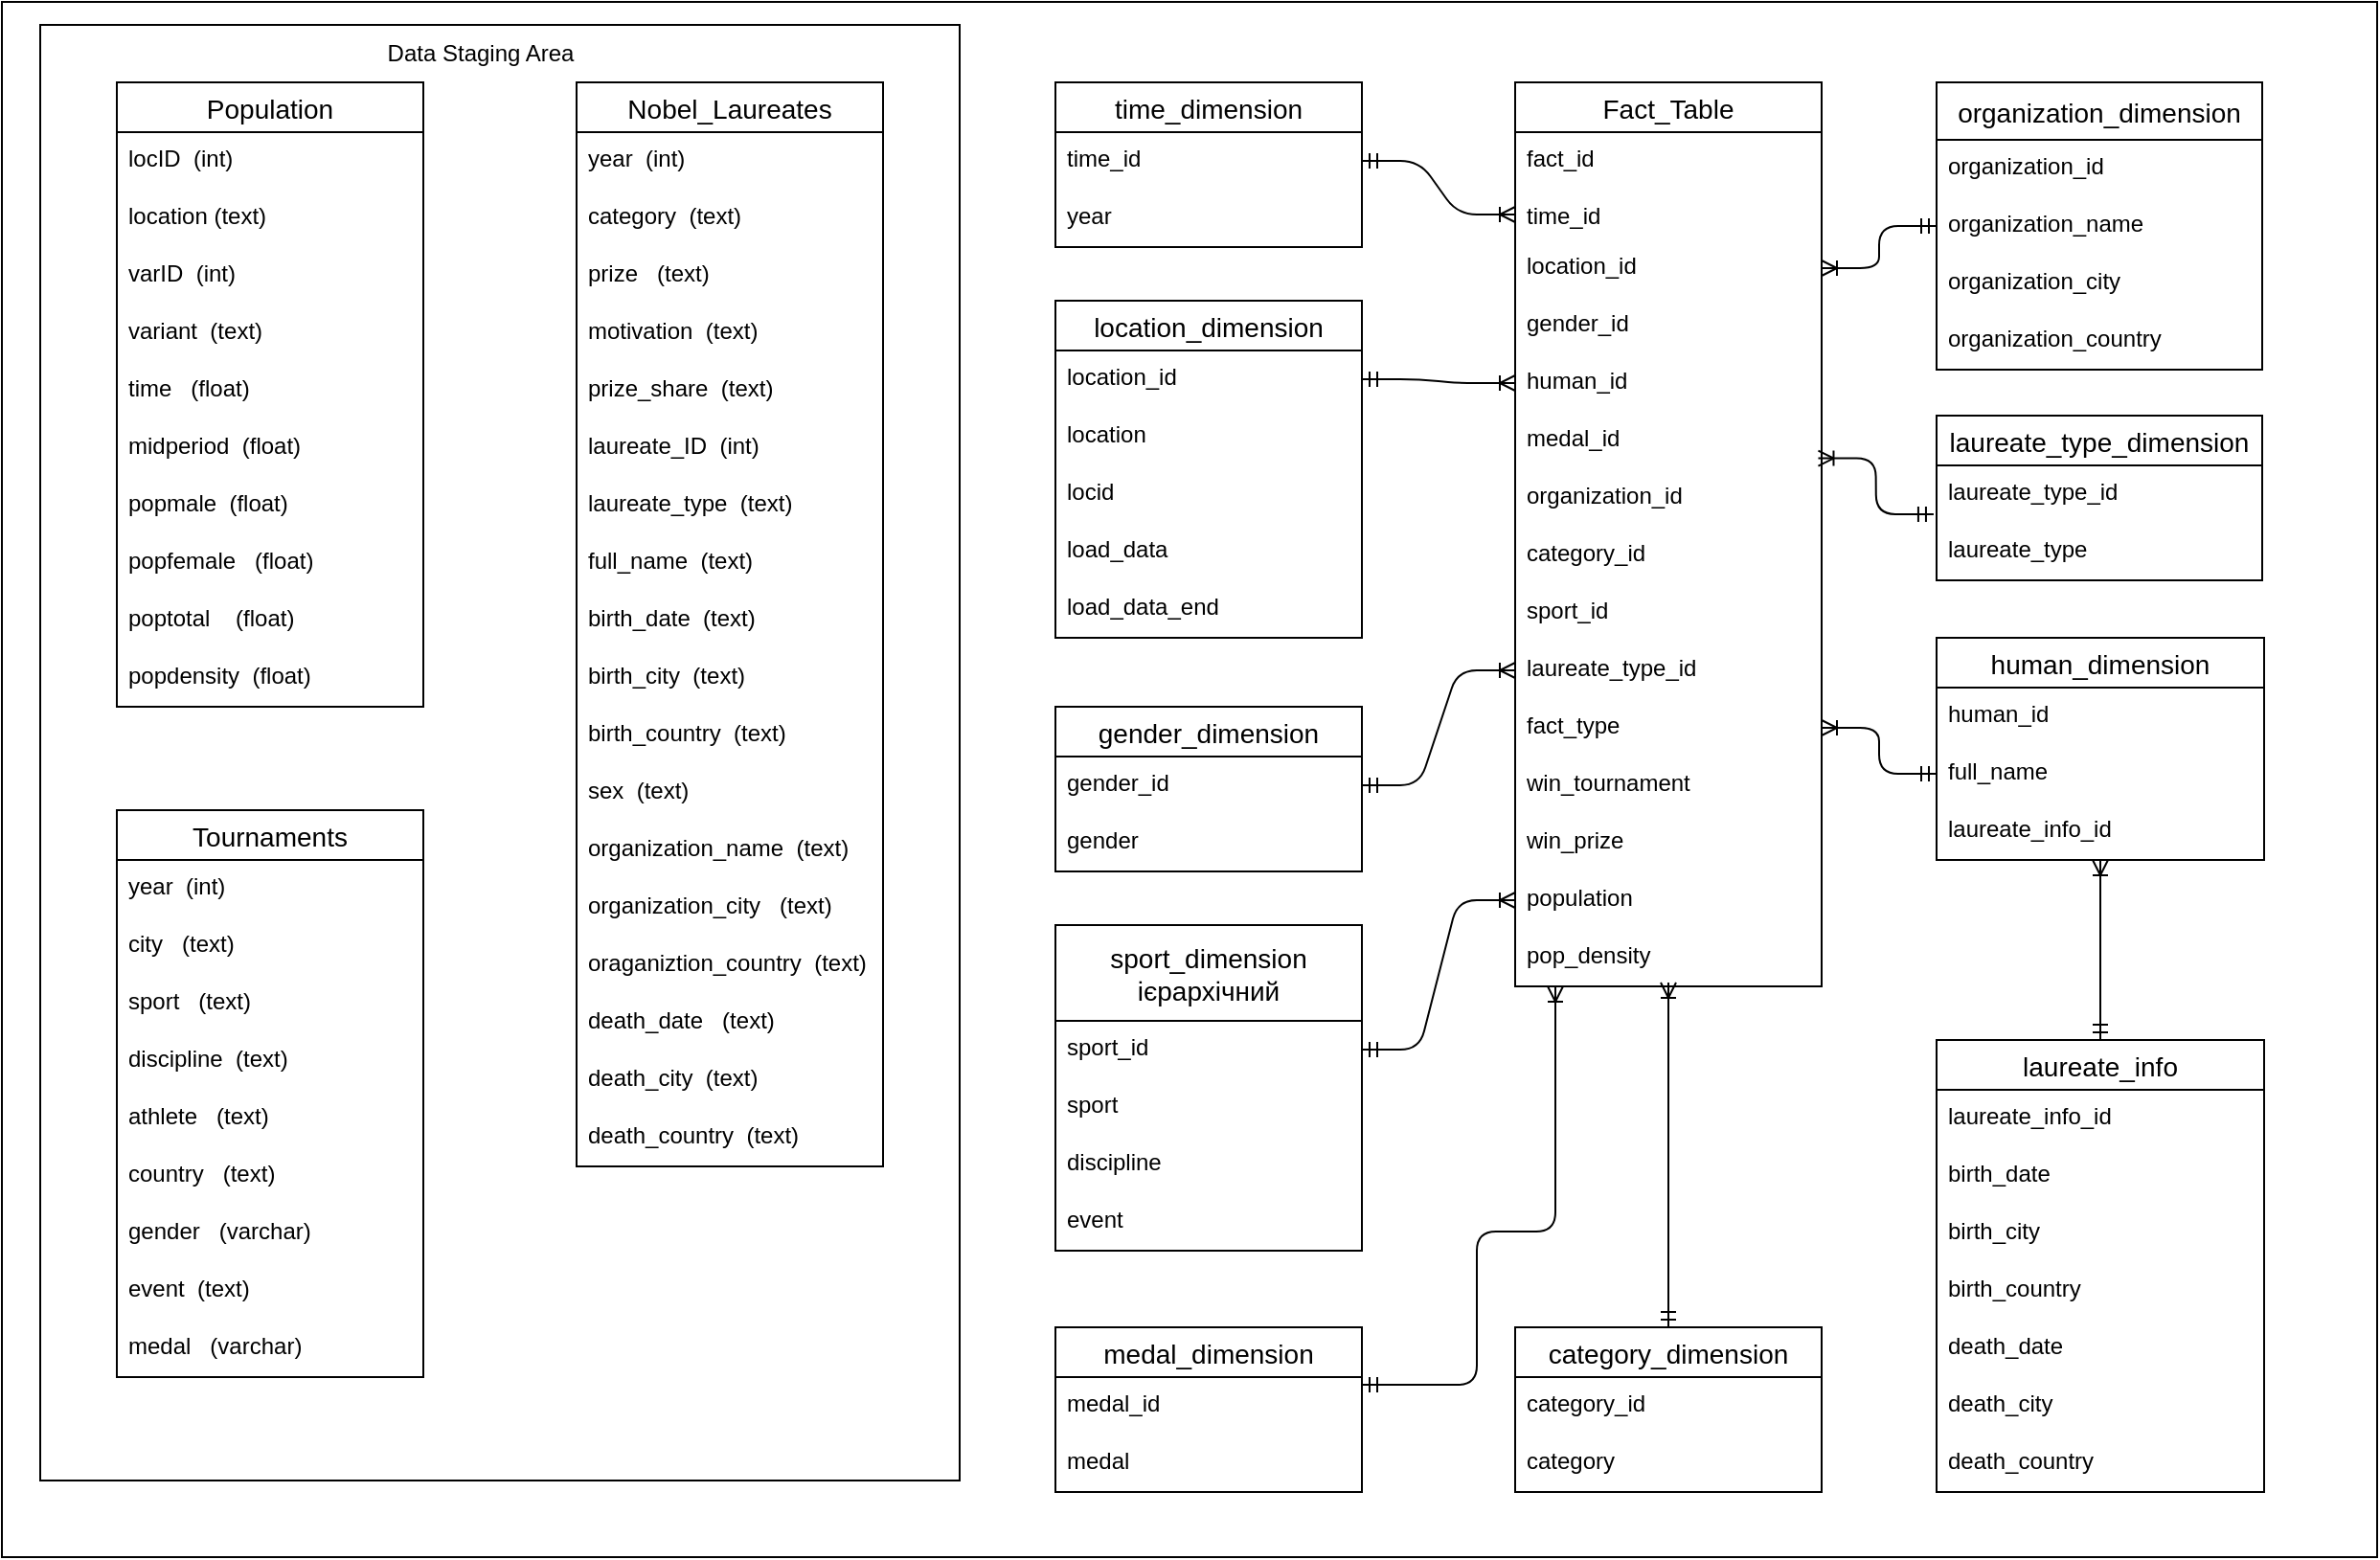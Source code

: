 <mxfile version="14.4.9" type="device"><diagram id="Bco5gd5d4t4tuazfy14n" name="Page-1"><mxGraphModel dx="850" dy="1670" grid="1" gridSize="10" guides="1" tooltips="1" connect="1" arrows="1" fold="1" page="1" pageScale="1" pageWidth="827" pageHeight="1169" math="0" shadow="0"><root><mxCell id="0"/><mxCell id="1" parent="0"/><mxCell id="wsM9pf8L69bcdxa7WHaJ-1" value="" style="rounded=0;whiteSpace=wrap;html=1;" parent="1" vertex="1"><mxGeometry x="60" y="-1132" width="1240" height="812" as="geometry"/></mxCell><mxCell id="QoB7uSHe5jnQZvu72o80-2" value="" style="rounded=0;whiteSpace=wrap;html=1;" parent="1" vertex="1"><mxGeometry x="80" y="-1120" width="480" height="760" as="geometry"/></mxCell><mxCell id="wsM9pf8L69bcdxa7WHaJ-2" value="Population" style="swimlane;fontStyle=0;childLayout=stackLayout;horizontal=1;startSize=26;horizontalStack=0;resizeParent=1;resizeParentMax=0;resizeLast=0;collapsible=1;marginBottom=0;align=center;fontSize=14;" parent="1" vertex="1"><mxGeometry x="120" y="-1090" width="160" height="326" as="geometry"/></mxCell><mxCell id="wsM9pf8L69bcdxa7WHaJ-3" value="locID  (int)" style="text;strokeColor=none;fillColor=none;spacingLeft=4;spacingRight=4;overflow=hidden;rotatable=0;points=[[0,0.5],[1,0.5]];portConstraint=eastwest;fontSize=12;" parent="wsM9pf8L69bcdxa7WHaJ-2" vertex="1"><mxGeometry y="26" width="160" height="30" as="geometry"/></mxCell><mxCell id="wsM9pf8L69bcdxa7WHaJ-4" value="location (text)" style="text;strokeColor=none;fillColor=none;spacingLeft=4;spacingRight=4;overflow=hidden;rotatable=0;points=[[0,0.5],[1,0.5]];portConstraint=eastwest;fontSize=12;" parent="wsM9pf8L69bcdxa7WHaJ-2" vertex="1"><mxGeometry y="56" width="160" height="30" as="geometry"/></mxCell><mxCell id="wsM9pf8L69bcdxa7WHaJ-5" value="varID  (int)" style="text;strokeColor=none;fillColor=none;spacingLeft=4;spacingRight=4;overflow=hidden;rotatable=0;points=[[0,0.5],[1,0.5]];portConstraint=eastwest;fontSize=12;" parent="wsM9pf8L69bcdxa7WHaJ-2" vertex="1"><mxGeometry y="86" width="160" height="30" as="geometry"/></mxCell><mxCell id="wsM9pf8L69bcdxa7WHaJ-6" value="variant  (text)" style="text;strokeColor=none;fillColor=none;spacingLeft=4;spacingRight=4;overflow=hidden;rotatable=0;points=[[0,0.5],[1,0.5]];portConstraint=eastwest;fontSize=12;" parent="wsM9pf8L69bcdxa7WHaJ-2" vertex="1"><mxGeometry y="116" width="160" height="30" as="geometry"/></mxCell><mxCell id="wsM9pf8L69bcdxa7WHaJ-11" value="time   (float)" style="text;strokeColor=none;fillColor=none;spacingLeft=4;spacingRight=4;overflow=hidden;rotatable=0;points=[[0,0.5],[1,0.5]];portConstraint=eastwest;fontSize=12;" parent="wsM9pf8L69bcdxa7WHaJ-2" vertex="1"><mxGeometry y="146" width="160" height="30" as="geometry"/></mxCell><mxCell id="wsM9pf8L69bcdxa7WHaJ-10" value="midperiod  (float)" style="text;strokeColor=none;fillColor=none;spacingLeft=4;spacingRight=4;overflow=hidden;rotatable=0;points=[[0,0.5],[1,0.5]];portConstraint=eastwest;fontSize=12;" parent="wsM9pf8L69bcdxa7WHaJ-2" vertex="1"><mxGeometry y="176" width="160" height="30" as="geometry"/></mxCell><mxCell id="wsM9pf8L69bcdxa7WHaJ-8" value="popmale  (float)" style="text;strokeColor=none;fillColor=none;spacingLeft=4;spacingRight=4;overflow=hidden;rotatable=0;points=[[0,0.5],[1,0.5]];portConstraint=eastwest;fontSize=12;" parent="wsM9pf8L69bcdxa7WHaJ-2" vertex="1"><mxGeometry y="206" width="160" height="30" as="geometry"/></mxCell><mxCell id="wsM9pf8L69bcdxa7WHaJ-7" value="popfemale   (float)" style="text;strokeColor=none;fillColor=none;spacingLeft=4;spacingRight=4;overflow=hidden;rotatable=0;points=[[0,0.5],[1,0.5]];portConstraint=eastwest;fontSize=12;" parent="wsM9pf8L69bcdxa7WHaJ-2" vertex="1"><mxGeometry y="236" width="160" height="30" as="geometry"/></mxCell><mxCell id="wsM9pf8L69bcdxa7WHaJ-9" value="poptotal    (float)" style="text;strokeColor=none;fillColor=none;spacingLeft=4;spacingRight=4;overflow=hidden;rotatable=0;points=[[0,0.5],[1,0.5]];portConstraint=eastwest;fontSize=12;" parent="wsM9pf8L69bcdxa7WHaJ-2" vertex="1"><mxGeometry y="266" width="160" height="30" as="geometry"/></mxCell><mxCell id="wsM9pf8L69bcdxa7WHaJ-12" value="popdensity  (float)" style="text;strokeColor=none;fillColor=none;spacingLeft=4;spacingRight=4;overflow=hidden;rotatable=0;points=[[0,0.5],[1,0.5]];portConstraint=eastwest;fontSize=12;" parent="wsM9pf8L69bcdxa7WHaJ-2" vertex="1"><mxGeometry y="296" width="160" height="30" as="geometry"/></mxCell><mxCell id="wsM9pf8L69bcdxa7WHaJ-13" value="Tournaments" style="swimlane;fontStyle=0;childLayout=stackLayout;horizontal=1;startSize=26;horizontalStack=0;resizeParent=1;resizeParentMax=0;resizeLast=0;collapsible=1;marginBottom=0;align=center;fontSize=14;" parent="1" vertex="1"><mxGeometry x="120" y="-710" width="160" height="296" as="geometry"/></mxCell><mxCell id="wsM9pf8L69bcdxa7WHaJ-14" value="year  (int)" style="text;strokeColor=none;fillColor=none;spacingLeft=4;spacingRight=4;overflow=hidden;rotatable=0;points=[[0,0.5],[1,0.5]];portConstraint=eastwest;fontSize=12;" parent="wsM9pf8L69bcdxa7WHaJ-13" vertex="1"><mxGeometry y="26" width="160" height="30" as="geometry"/></mxCell><mxCell id="wsM9pf8L69bcdxa7WHaJ-15" value="city   (text)" style="text;strokeColor=none;fillColor=none;spacingLeft=4;spacingRight=4;overflow=hidden;rotatable=0;points=[[0,0.5],[1,0.5]];portConstraint=eastwest;fontSize=12;" parent="wsM9pf8L69bcdxa7WHaJ-13" vertex="1"><mxGeometry y="56" width="160" height="30" as="geometry"/></mxCell><mxCell id="wsM9pf8L69bcdxa7WHaJ-16" value="sport   (text)" style="text;strokeColor=none;fillColor=none;spacingLeft=4;spacingRight=4;overflow=hidden;rotatable=0;points=[[0,0.5],[1,0.5]];portConstraint=eastwest;fontSize=12;" parent="wsM9pf8L69bcdxa7WHaJ-13" vertex="1"><mxGeometry y="86" width="160" height="30" as="geometry"/></mxCell><mxCell id="wsM9pf8L69bcdxa7WHaJ-17" value="discipline  (text)" style="text;strokeColor=none;fillColor=none;spacingLeft=4;spacingRight=4;overflow=hidden;rotatable=0;points=[[0,0.5],[1,0.5]];portConstraint=eastwest;fontSize=12;" parent="wsM9pf8L69bcdxa7WHaJ-13" vertex="1"><mxGeometry y="116" width="160" height="30" as="geometry"/></mxCell><mxCell id="wsM9pf8L69bcdxa7WHaJ-18" value="athlete   (text)" style="text;strokeColor=none;fillColor=none;spacingLeft=4;spacingRight=4;overflow=hidden;rotatable=0;points=[[0,0.5],[1,0.5]];portConstraint=eastwest;fontSize=12;" parent="wsM9pf8L69bcdxa7WHaJ-13" vertex="1"><mxGeometry y="146" width="160" height="30" as="geometry"/></mxCell><mxCell id="wsM9pf8L69bcdxa7WHaJ-20" value="country   (text)" style="text;strokeColor=none;fillColor=none;spacingLeft=4;spacingRight=4;overflow=hidden;rotatable=0;points=[[0,0.5],[1,0.5]];portConstraint=eastwest;fontSize=12;" parent="wsM9pf8L69bcdxa7WHaJ-13" vertex="1"><mxGeometry y="176" width="160" height="30" as="geometry"/></mxCell><mxCell id="wsM9pf8L69bcdxa7WHaJ-19" value="gender   (varchar)" style="text;strokeColor=none;fillColor=none;spacingLeft=4;spacingRight=4;overflow=hidden;rotatable=0;points=[[0,0.5],[1,0.5]];portConstraint=eastwest;fontSize=12;" parent="wsM9pf8L69bcdxa7WHaJ-13" vertex="1"><mxGeometry y="206" width="160" height="30" as="geometry"/></mxCell><mxCell id="wsM9pf8L69bcdxa7WHaJ-21" value="event  (text)" style="text;strokeColor=none;fillColor=none;spacingLeft=4;spacingRight=4;overflow=hidden;rotatable=0;points=[[0,0.5],[1,0.5]];portConstraint=eastwest;fontSize=12;" parent="wsM9pf8L69bcdxa7WHaJ-13" vertex="1"><mxGeometry y="236" width="160" height="30" as="geometry"/></mxCell><mxCell id="wsM9pf8L69bcdxa7WHaJ-22" value="medal   (varchar)" style="text;strokeColor=none;fillColor=none;spacingLeft=4;spacingRight=4;overflow=hidden;rotatable=0;points=[[0,0.5],[1,0.5]];portConstraint=eastwest;fontSize=12;" parent="wsM9pf8L69bcdxa7WHaJ-13" vertex="1"><mxGeometry y="266" width="160" height="30" as="geometry"/></mxCell><mxCell id="wsM9pf8L69bcdxa7WHaJ-41" value="Nobel_Laureates" style="swimlane;fontStyle=0;childLayout=stackLayout;horizontal=1;startSize=26;horizontalStack=0;resizeParent=1;resizeParentMax=0;resizeLast=0;collapsible=1;marginBottom=0;align=center;fontSize=14;" parent="1" vertex="1"><mxGeometry x="360" y="-1090" width="160" height="566" as="geometry"/></mxCell><mxCell id="wsM9pf8L69bcdxa7WHaJ-42" value="year  (int)" style="text;strokeColor=none;fillColor=none;spacingLeft=4;spacingRight=4;overflow=hidden;rotatable=0;points=[[0,0.5],[1,0.5]];portConstraint=eastwest;fontSize=12;" parent="wsM9pf8L69bcdxa7WHaJ-41" vertex="1"><mxGeometry y="26" width="160" height="30" as="geometry"/></mxCell><mxCell id="wsM9pf8L69bcdxa7WHaJ-43" value="category  (text)" style="text;strokeColor=none;fillColor=none;spacingLeft=4;spacingRight=4;overflow=hidden;rotatable=0;points=[[0,0.5],[1,0.5]];portConstraint=eastwest;fontSize=12;" parent="wsM9pf8L69bcdxa7WHaJ-41" vertex="1"><mxGeometry y="56" width="160" height="30" as="geometry"/></mxCell><mxCell id="wsM9pf8L69bcdxa7WHaJ-44" value="prize   (text)" style="text;strokeColor=none;fillColor=none;spacingLeft=4;spacingRight=4;overflow=hidden;rotatable=0;points=[[0,0.5],[1,0.5]];portConstraint=eastwest;fontSize=12;" parent="wsM9pf8L69bcdxa7WHaJ-41" vertex="1"><mxGeometry y="86" width="160" height="30" as="geometry"/></mxCell><mxCell id="wsM9pf8L69bcdxa7WHaJ-49" value="motivation  (text)" style="text;strokeColor=none;fillColor=none;spacingLeft=4;spacingRight=4;overflow=hidden;rotatable=0;points=[[0,0.5],[1,0.5]];portConstraint=eastwest;fontSize=12;" parent="wsM9pf8L69bcdxa7WHaJ-41" vertex="1"><mxGeometry y="116" width="160" height="30" as="geometry"/></mxCell><mxCell id="wsM9pf8L69bcdxa7WHaJ-47" value="prize_share  (text)" style="text;strokeColor=none;fillColor=none;spacingLeft=4;spacingRight=4;overflow=hidden;rotatable=0;points=[[0,0.5],[1,0.5]];portConstraint=eastwest;fontSize=12;" parent="wsM9pf8L69bcdxa7WHaJ-41" vertex="1"><mxGeometry y="146" width="160" height="30" as="geometry"/></mxCell><mxCell id="wsM9pf8L69bcdxa7WHaJ-60" value="laureate_ID  (int)" style="text;strokeColor=none;fillColor=none;spacingLeft=4;spacingRight=4;overflow=hidden;rotatable=0;points=[[0,0.5],[1,0.5]];portConstraint=eastwest;fontSize=12;" parent="wsM9pf8L69bcdxa7WHaJ-41" vertex="1"><mxGeometry y="176" width="160" height="30" as="geometry"/></mxCell><mxCell id="wsM9pf8L69bcdxa7WHaJ-45" value="laureate_type  (text)" style="text;strokeColor=none;fillColor=none;spacingLeft=4;spacingRight=4;overflow=hidden;rotatable=0;points=[[0,0.5],[1,0.5]];portConstraint=eastwest;fontSize=12;" parent="wsM9pf8L69bcdxa7WHaJ-41" vertex="1"><mxGeometry y="206" width="160" height="30" as="geometry"/></mxCell><mxCell id="wsM9pf8L69bcdxa7WHaJ-50" value="full_name  (text)" style="text;strokeColor=none;fillColor=none;spacingLeft=4;spacingRight=4;overflow=hidden;rotatable=0;points=[[0,0.5],[1,0.5]];portConstraint=eastwest;fontSize=12;" parent="wsM9pf8L69bcdxa7WHaJ-41" vertex="1"><mxGeometry y="236" width="160" height="30" as="geometry"/></mxCell><mxCell id="wsM9pf8L69bcdxa7WHaJ-53" value="birth_date  (text)" style="text;strokeColor=none;fillColor=none;spacingLeft=4;spacingRight=4;overflow=hidden;rotatable=0;points=[[0,0.5],[1,0.5]];portConstraint=eastwest;fontSize=12;" parent="wsM9pf8L69bcdxa7WHaJ-41" vertex="1"><mxGeometry y="266" width="160" height="30" as="geometry"/></mxCell><mxCell id="wsM9pf8L69bcdxa7WHaJ-52" value="birth_city  (text)" style="text;strokeColor=none;fillColor=none;spacingLeft=4;spacingRight=4;overflow=hidden;rotatable=0;points=[[0,0.5],[1,0.5]];portConstraint=eastwest;fontSize=12;" parent="wsM9pf8L69bcdxa7WHaJ-41" vertex="1"><mxGeometry y="296" width="160" height="30" as="geometry"/></mxCell><mxCell id="wsM9pf8L69bcdxa7WHaJ-55" value="birth_country  (text)" style="text;strokeColor=none;fillColor=none;spacingLeft=4;spacingRight=4;overflow=hidden;rotatable=0;points=[[0,0.5],[1,0.5]];portConstraint=eastwest;fontSize=12;" parent="wsM9pf8L69bcdxa7WHaJ-41" vertex="1"><mxGeometry y="326" width="160" height="30" as="geometry"/></mxCell><mxCell id="wsM9pf8L69bcdxa7WHaJ-54" value="sex  (text)" style="text;strokeColor=none;fillColor=none;spacingLeft=4;spacingRight=4;overflow=hidden;rotatable=0;points=[[0,0.5],[1,0.5]];portConstraint=eastwest;fontSize=12;" parent="wsM9pf8L69bcdxa7WHaJ-41" vertex="1"><mxGeometry y="356" width="160" height="30" as="geometry"/></mxCell><mxCell id="wsM9pf8L69bcdxa7WHaJ-56" value="organization_name  (text)" style="text;strokeColor=none;fillColor=none;spacingLeft=4;spacingRight=4;overflow=hidden;rotatable=0;points=[[0,0.5],[1,0.5]];portConstraint=eastwest;fontSize=12;" parent="wsM9pf8L69bcdxa7WHaJ-41" vertex="1"><mxGeometry y="386" width="160" height="30" as="geometry"/></mxCell><mxCell id="wsM9pf8L69bcdxa7WHaJ-57" value="organization_city   (text)" style="text;strokeColor=none;fillColor=none;spacingLeft=4;spacingRight=4;overflow=hidden;rotatable=0;points=[[0,0.5],[1,0.5]];portConstraint=eastwest;fontSize=12;" parent="wsM9pf8L69bcdxa7WHaJ-41" vertex="1"><mxGeometry y="416" width="160" height="30" as="geometry"/></mxCell><mxCell id="wsM9pf8L69bcdxa7WHaJ-58" value="oraganiztion_country  (text)" style="text;strokeColor=none;fillColor=none;spacingLeft=4;spacingRight=4;overflow=hidden;rotatable=0;points=[[0,0.5],[1,0.5]];portConstraint=eastwest;fontSize=12;" parent="wsM9pf8L69bcdxa7WHaJ-41" vertex="1"><mxGeometry y="446" width="160" height="30" as="geometry"/></mxCell><mxCell id="wsM9pf8L69bcdxa7WHaJ-59" value="death_date   (text)" style="text;strokeColor=none;fillColor=none;spacingLeft=4;spacingRight=4;overflow=hidden;rotatable=0;points=[[0,0.5],[1,0.5]];portConstraint=eastwest;fontSize=12;" parent="wsM9pf8L69bcdxa7WHaJ-41" vertex="1"><mxGeometry y="476" width="160" height="30" as="geometry"/></mxCell><mxCell id="wsM9pf8L69bcdxa7WHaJ-51" value="death_city  (text)" style="text;strokeColor=none;fillColor=none;spacingLeft=4;spacingRight=4;overflow=hidden;rotatable=0;points=[[0,0.5],[1,0.5]];portConstraint=eastwest;fontSize=12;" parent="wsM9pf8L69bcdxa7WHaJ-41" vertex="1"><mxGeometry y="506" width="160" height="30" as="geometry"/></mxCell><mxCell id="wsM9pf8L69bcdxa7WHaJ-48" value="death_country  (text)" style="text;strokeColor=none;fillColor=none;spacingLeft=4;spacingRight=4;overflow=hidden;rotatable=0;points=[[0,0.5],[1,0.5]];portConstraint=eastwest;fontSize=12;" parent="wsM9pf8L69bcdxa7WHaJ-41" vertex="1"><mxGeometry y="536" width="160" height="30" as="geometry"/></mxCell><mxCell id="wsM9pf8L69bcdxa7WHaJ-61" value="time_dimension" style="swimlane;fontStyle=0;childLayout=stackLayout;horizontal=1;startSize=26;horizontalStack=0;resizeParent=1;resizeParentMax=0;resizeLast=0;collapsible=1;marginBottom=0;align=center;fontSize=14;" parent="1" vertex="1"><mxGeometry x="610" y="-1090" width="160" height="86" as="geometry"/></mxCell><mxCell id="wsM9pf8L69bcdxa7WHaJ-62" value="time_id" style="text;strokeColor=none;fillColor=none;spacingLeft=4;spacingRight=4;overflow=hidden;rotatable=0;points=[[0,0.5],[1,0.5]];portConstraint=eastwest;fontSize=12;" parent="wsM9pf8L69bcdxa7WHaJ-61" vertex="1"><mxGeometry y="26" width="160" height="30" as="geometry"/></mxCell><mxCell id="wsM9pf8L69bcdxa7WHaJ-63" value="year" style="text;strokeColor=none;fillColor=none;spacingLeft=4;spacingRight=4;overflow=hidden;rotatable=0;points=[[0,0.5],[1,0.5]];portConstraint=eastwest;fontSize=12;" parent="wsM9pf8L69bcdxa7WHaJ-61" vertex="1"><mxGeometry y="56" width="160" height="30" as="geometry"/></mxCell><mxCell id="wsM9pf8L69bcdxa7WHaJ-66" value="location_dimension" style="swimlane;fontStyle=0;childLayout=stackLayout;horizontal=1;startSize=26;horizontalStack=0;resizeParent=1;resizeParentMax=0;resizeLast=0;collapsible=1;marginBottom=0;align=center;fontSize=14;" parent="1" vertex="1"><mxGeometry x="610" y="-976" width="160" height="176" as="geometry"/></mxCell><mxCell id="wsM9pf8L69bcdxa7WHaJ-67" value="location_id" style="text;strokeColor=none;fillColor=none;spacingLeft=4;spacingRight=4;overflow=hidden;rotatable=0;points=[[0,0.5],[1,0.5]];portConstraint=eastwest;fontSize=12;" parent="wsM9pf8L69bcdxa7WHaJ-66" vertex="1"><mxGeometry y="26" width="160" height="30" as="geometry"/></mxCell><mxCell id="wsM9pf8L69bcdxa7WHaJ-68" value="location" style="text;strokeColor=none;fillColor=none;spacingLeft=4;spacingRight=4;overflow=hidden;rotatable=0;points=[[0,0.5],[1,0.5]];portConstraint=eastwest;fontSize=12;" parent="wsM9pf8L69bcdxa7WHaJ-66" vertex="1"><mxGeometry y="56" width="160" height="30" as="geometry"/></mxCell><mxCell id="aD8teUMlXcgJurQ2pN-p-1" value="locid" style="text;strokeColor=none;fillColor=none;spacingLeft=4;spacingRight=4;overflow=hidden;rotatable=0;points=[[0,0.5],[1,0.5]];portConstraint=eastwest;fontSize=12;" vertex="1" parent="wsM9pf8L69bcdxa7WHaJ-66"><mxGeometry y="86" width="160" height="30" as="geometry"/></mxCell><mxCell id="aD8teUMlXcgJurQ2pN-p-3" value="load_data" style="text;strokeColor=none;fillColor=none;spacingLeft=4;spacingRight=4;overflow=hidden;rotatable=0;points=[[0,0.5],[1,0.5]];portConstraint=eastwest;fontSize=12;" vertex="1" parent="wsM9pf8L69bcdxa7WHaJ-66"><mxGeometry y="116" width="160" height="30" as="geometry"/></mxCell><mxCell id="aD8teUMlXcgJurQ2pN-p-2" value="load_data_end" style="text;strokeColor=none;fillColor=none;spacingLeft=4;spacingRight=4;overflow=hidden;rotatable=0;points=[[0,0.5],[1,0.5]];portConstraint=eastwest;fontSize=12;" vertex="1" parent="wsM9pf8L69bcdxa7WHaJ-66"><mxGeometry y="146" width="160" height="30" as="geometry"/></mxCell><mxCell id="wsM9pf8L69bcdxa7WHaJ-70" value="gender_dimension" style="swimlane;fontStyle=0;childLayout=stackLayout;horizontal=1;startSize=26;horizontalStack=0;resizeParent=1;resizeParentMax=0;resizeLast=0;collapsible=1;marginBottom=0;align=center;fontSize=14;" parent="1" vertex="1"><mxGeometry x="610" y="-764" width="160" height="86" as="geometry"/></mxCell><mxCell id="wsM9pf8L69bcdxa7WHaJ-71" value="gender_id" style="text;strokeColor=none;fillColor=none;spacingLeft=4;spacingRight=4;overflow=hidden;rotatable=0;points=[[0,0.5],[1,0.5]];portConstraint=eastwest;fontSize=12;" parent="wsM9pf8L69bcdxa7WHaJ-70" vertex="1"><mxGeometry y="26" width="160" height="30" as="geometry"/></mxCell><mxCell id="wsM9pf8L69bcdxa7WHaJ-72" value="gender" style="text;strokeColor=none;fillColor=none;spacingLeft=4;spacingRight=4;overflow=hidden;rotatable=0;points=[[0,0.5],[1,0.5]];portConstraint=eastwest;fontSize=12;" parent="wsM9pf8L69bcdxa7WHaJ-70" vertex="1"><mxGeometry y="56" width="160" height="30" as="geometry"/></mxCell><mxCell id="wsM9pf8L69bcdxa7WHaJ-74" value="human_dimension" style="swimlane;fontStyle=0;childLayout=stackLayout;horizontal=1;startSize=26;horizontalStack=0;resizeParent=1;resizeParentMax=0;resizeLast=0;collapsible=1;marginBottom=0;align=center;fontSize=14;" parent="1" vertex="1"><mxGeometry x="1070" y="-800" width="171" height="116" as="geometry"/></mxCell><mxCell id="wsM9pf8L69bcdxa7WHaJ-75" value="human_id" style="text;strokeColor=none;fillColor=none;spacingLeft=4;spacingRight=4;overflow=hidden;rotatable=0;points=[[0,0.5],[1,0.5]];portConstraint=eastwest;fontSize=12;" parent="wsM9pf8L69bcdxa7WHaJ-74" vertex="1"><mxGeometry y="26" width="171" height="30" as="geometry"/></mxCell><mxCell id="wsM9pf8L69bcdxa7WHaJ-76" value="full_name" style="text;strokeColor=none;fillColor=none;spacingLeft=4;spacingRight=4;overflow=hidden;rotatable=0;points=[[0,0.5],[1,0.5]];portConstraint=eastwest;fontSize=12;" parent="wsM9pf8L69bcdxa7WHaJ-74" vertex="1"><mxGeometry y="56" width="171" height="30" as="geometry"/></mxCell><mxCell id="0Ogm6sXXP3n0cm4jSBAp-1" value="laureate_info_id" style="text;strokeColor=none;fillColor=none;spacingLeft=4;spacingRight=4;overflow=hidden;rotatable=0;points=[[0,0.5],[1,0.5]];portConstraint=eastwest;fontSize=12;" parent="wsM9pf8L69bcdxa7WHaJ-74" vertex="1"><mxGeometry y="86" width="171" height="30" as="geometry"/></mxCell><mxCell id="wsM9pf8L69bcdxa7WHaJ-78" value="organization_dimension" style="swimlane;fontStyle=0;childLayout=stackLayout;horizontal=1;startSize=30;horizontalStack=0;resizeParent=1;resizeParentMax=0;resizeLast=0;collapsible=1;marginBottom=0;align=center;fontSize=14;" parent="1" vertex="1"><mxGeometry x="1070" y="-1090" width="170" height="150" as="geometry"/></mxCell><mxCell id="wsM9pf8L69bcdxa7WHaJ-79" value="organization_id" style="text;strokeColor=none;fillColor=none;spacingLeft=4;spacingRight=4;overflow=hidden;rotatable=0;points=[[0,0.5],[1,0.5]];portConstraint=eastwest;fontSize=12;" parent="wsM9pf8L69bcdxa7WHaJ-78" vertex="1"><mxGeometry y="30" width="170" height="30" as="geometry"/></mxCell><mxCell id="wsM9pf8L69bcdxa7WHaJ-80" value="organization_name" style="text;strokeColor=none;fillColor=none;spacingLeft=4;spacingRight=4;overflow=hidden;rotatable=0;points=[[0,0.5],[1,0.5]];portConstraint=eastwest;fontSize=12;" parent="wsM9pf8L69bcdxa7WHaJ-78" vertex="1"><mxGeometry y="60" width="170" height="30" as="geometry"/></mxCell><mxCell id="wsM9pf8L69bcdxa7WHaJ-81" value="organization_city" style="text;strokeColor=none;fillColor=none;spacingLeft=4;spacingRight=4;overflow=hidden;rotatable=0;points=[[0,0.5],[1,0.5]];portConstraint=eastwest;fontSize=12;" parent="wsM9pf8L69bcdxa7WHaJ-78" vertex="1"><mxGeometry y="90" width="170" height="30" as="geometry"/></mxCell><mxCell id="wsM9pf8L69bcdxa7WHaJ-82" value="organization_country" style="text;strokeColor=none;fillColor=none;spacingLeft=4;spacingRight=4;overflow=hidden;rotatable=0;points=[[0,0.5],[1,0.5]];portConstraint=eastwest;fontSize=12;" parent="wsM9pf8L69bcdxa7WHaJ-78" vertex="1"><mxGeometry y="120" width="170" height="30" as="geometry"/></mxCell><mxCell id="wsM9pf8L69bcdxa7WHaJ-83" value="category_dimension" style="swimlane;fontStyle=0;childLayout=stackLayout;horizontal=1;startSize=26;horizontalStack=0;resizeParent=1;resizeParentMax=0;resizeLast=0;collapsible=1;marginBottom=0;align=center;fontSize=14;" parent="1" vertex="1"><mxGeometry x="850" y="-440" width="160" height="86" as="geometry"/></mxCell><mxCell id="wsM9pf8L69bcdxa7WHaJ-84" value="category_id" style="text;strokeColor=none;fillColor=none;spacingLeft=4;spacingRight=4;overflow=hidden;rotatable=0;points=[[0,0.5],[1,0.5]];portConstraint=eastwest;fontSize=12;" parent="wsM9pf8L69bcdxa7WHaJ-83" vertex="1"><mxGeometry y="26" width="160" height="30" as="geometry"/></mxCell><mxCell id="wsM9pf8L69bcdxa7WHaJ-85" value="category" style="text;strokeColor=none;fillColor=none;spacingLeft=4;spacingRight=4;overflow=hidden;rotatable=0;points=[[0,0.5],[1,0.5]];portConstraint=eastwest;fontSize=12;" parent="wsM9pf8L69bcdxa7WHaJ-83" vertex="1"><mxGeometry y="56" width="160" height="30" as="geometry"/></mxCell><mxCell id="wsM9pf8L69bcdxa7WHaJ-87" value="sport_dimension&#10;ієрархічний" style="swimlane;fontStyle=0;childLayout=stackLayout;horizontal=1;startSize=50;horizontalStack=0;resizeParent=1;resizeParentMax=0;resizeLast=0;collapsible=1;marginBottom=0;align=center;fontSize=14;" parent="1" vertex="1"><mxGeometry x="610" y="-650" width="160" height="170" as="geometry"/></mxCell><mxCell id="wsM9pf8L69bcdxa7WHaJ-88" value="sport_id" style="text;strokeColor=none;fillColor=none;spacingLeft=4;spacingRight=4;overflow=hidden;rotatable=0;points=[[0,0.5],[1,0.5]];portConstraint=eastwest;fontSize=12;" parent="wsM9pf8L69bcdxa7WHaJ-87" vertex="1"><mxGeometry y="50" width="160" height="30" as="geometry"/></mxCell><mxCell id="wsM9pf8L69bcdxa7WHaJ-89" value="sport" style="text;strokeColor=none;fillColor=none;spacingLeft=4;spacingRight=4;overflow=hidden;rotatable=0;points=[[0,0.5],[1,0.5]];portConstraint=eastwest;fontSize=12;" parent="wsM9pf8L69bcdxa7WHaJ-87" vertex="1"><mxGeometry y="80" width="160" height="30" as="geometry"/></mxCell><mxCell id="wsM9pf8L69bcdxa7WHaJ-90" value="discipline" style="text;strokeColor=none;fillColor=none;spacingLeft=4;spacingRight=4;overflow=hidden;rotatable=0;points=[[0,0.5],[1,0.5]];portConstraint=eastwest;fontSize=12;" parent="wsM9pf8L69bcdxa7WHaJ-87" vertex="1"><mxGeometry y="110" width="160" height="30" as="geometry"/></mxCell><mxCell id="wsM9pf8L69bcdxa7WHaJ-99" value="event" style="text;strokeColor=none;fillColor=none;spacingLeft=4;spacingRight=4;overflow=hidden;rotatable=0;points=[[0,0.5],[1,0.5]];portConstraint=eastwest;fontSize=12;" parent="wsM9pf8L69bcdxa7WHaJ-87" vertex="1"><mxGeometry y="140" width="160" height="30" as="geometry"/></mxCell><mxCell id="wsM9pf8L69bcdxa7WHaJ-95" value="medal_dimension" style="swimlane;fontStyle=0;childLayout=stackLayout;horizontal=1;startSize=26;horizontalStack=0;resizeParent=1;resizeParentMax=0;resizeLast=0;collapsible=1;marginBottom=0;align=center;fontSize=14;" parent="1" vertex="1"><mxGeometry x="610" y="-440" width="160" height="86" as="geometry"/></mxCell><mxCell id="wsM9pf8L69bcdxa7WHaJ-96" value="medal_id" style="text;strokeColor=none;fillColor=none;spacingLeft=4;spacingRight=4;overflow=hidden;rotatable=0;points=[[0,0.5],[1,0.5]];portConstraint=eastwest;fontSize=12;" parent="wsM9pf8L69bcdxa7WHaJ-95" vertex="1"><mxGeometry y="26" width="160" height="30" as="geometry"/></mxCell><mxCell id="wsM9pf8L69bcdxa7WHaJ-97" value="medal" style="text;strokeColor=none;fillColor=none;spacingLeft=4;spacingRight=4;overflow=hidden;rotatable=0;points=[[0,0.5],[1,0.5]];portConstraint=eastwest;fontSize=12;" parent="wsM9pf8L69bcdxa7WHaJ-95" vertex="1"><mxGeometry y="56" width="160" height="30" as="geometry"/></mxCell><mxCell id="wsM9pf8L69bcdxa7WHaJ-100" value="laureate_type_dimension" style="swimlane;fontStyle=0;childLayout=stackLayout;horizontal=1;startSize=26;horizontalStack=0;resizeParent=1;resizeParentMax=0;resizeLast=0;collapsible=1;marginBottom=0;align=center;fontSize=14;" parent="1" vertex="1"><mxGeometry x="1070" y="-916" width="170" height="86" as="geometry"/></mxCell><mxCell id="wsM9pf8L69bcdxa7WHaJ-101" value="laureate_type_id" style="text;strokeColor=none;fillColor=none;spacingLeft=4;spacingRight=4;overflow=hidden;rotatable=0;points=[[0,0.5],[1,0.5]];portConstraint=eastwest;fontSize=12;" parent="wsM9pf8L69bcdxa7WHaJ-100" vertex="1"><mxGeometry y="26" width="170" height="30" as="geometry"/></mxCell><mxCell id="wsM9pf8L69bcdxa7WHaJ-102" value="laureate_type" style="text;strokeColor=none;fillColor=none;spacingLeft=4;spacingRight=4;overflow=hidden;rotatable=0;points=[[0,0.5],[1,0.5]];portConstraint=eastwest;fontSize=12;" parent="wsM9pf8L69bcdxa7WHaJ-100" vertex="1"><mxGeometry y="56" width="170" height="30" as="geometry"/></mxCell><mxCell id="wsM9pf8L69bcdxa7WHaJ-104" value="laureate_info" style="swimlane;fontStyle=0;childLayout=stackLayout;horizontal=1;startSize=26;horizontalStack=0;resizeParent=1;resizeParentMax=0;resizeLast=0;collapsible=1;marginBottom=0;align=center;fontSize=14;" parent="1" vertex="1"><mxGeometry x="1070" y="-590" width="171" height="236" as="geometry"/></mxCell><mxCell id="wsM9pf8L69bcdxa7WHaJ-105" value="laureate_info_id" style="text;strokeColor=none;fillColor=none;spacingLeft=4;spacingRight=4;overflow=hidden;rotatable=0;points=[[0,0.5],[1,0.5]];portConstraint=eastwest;fontSize=12;" parent="wsM9pf8L69bcdxa7WHaJ-104" vertex="1"><mxGeometry y="26" width="171" height="30" as="geometry"/></mxCell><mxCell id="wsM9pf8L69bcdxa7WHaJ-110" value="birth_date" style="text;strokeColor=none;fillColor=none;spacingLeft=4;spacingRight=4;overflow=hidden;rotatable=0;points=[[0,0.5],[1,0.5]];portConstraint=eastwest;fontSize=12;" parent="wsM9pf8L69bcdxa7WHaJ-104" vertex="1"><mxGeometry y="56" width="171" height="30" as="geometry"/></mxCell><mxCell id="wsM9pf8L69bcdxa7WHaJ-107" value="birth_city" style="text;strokeColor=none;fillColor=none;spacingLeft=4;spacingRight=4;overflow=hidden;rotatable=0;points=[[0,0.5],[1,0.5]];portConstraint=eastwest;fontSize=12;" parent="wsM9pf8L69bcdxa7WHaJ-104" vertex="1"><mxGeometry y="86" width="171" height="30" as="geometry"/></mxCell><mxCell id="wsM9pf8L69bcdxa7WHaJ-108" value="birth_country" style="text;strokeColor=none;fillColor=none;spacingLeft=4;spacingRight=4;overflow=hidden;rotatable=0;points=[[0,0.5],[1,0.5]];portConstraint=eastwest;fontSize=12;" parent="wsM9pf8L69bcdxa7WHaJ-104" vertex="1"><mxGeometry y="116" width="171" height="30" as="geometry"/></mxCell><mxCell id="wsM9pf8L69bcdxa7WHaJ-111" value="death_date" style="text;strokeColor=none;fillColor=none;spacingLeft=4;spacingRight=4;overflow=hidden;rotatable=0;points=[[0,0.5],[1,0.5]];portConstraint=eastwest;fontSize=12;" parent="wsM9pf8L69bcdxa7WHaJ-104" vertex="1"><mxGeometry y="146" width="171" height="30" as="geometry"/></mxCell><mxCell id="wsM9pf8L69bcdxa7WHaJ-112" value="death_city" style="text;strokeColor=none;fillColor=none;spacingLeft=4;spacingRight=4;overflow=hidden;rotatable=0;points=[[0,0.5],[1,0.5]];portConstraint=eastwest;fontSize=12;" parent="wsM9pf8L69bcdxa7WHaJ-104" vertex="1"><mxGeometry y="176" width="171" height="30" as="geometry"/></mxCell><mxCell id="wsM9pf8L69bcdxa7WHaJ-109" value="death_country" style="text;strokeColor=none;fillColor=none;spacingLeft=4;spacingRight=4;overflow=hidden;rotatable=0;points=[[0,0.5],[1,0.5]];portConstraint=eastwest;fontSize=12;" parent="wsM9pf8L69bcdxa7WHaJ-104" vertex="1"><mxGeometry y="206" width="171" height="30" as="geometry"/></mxCell><mxCell id="wsM9pf8L69bcdxa7WHaJ-114" value="Fact_Table" style="swimlane;fontStyle=0;childLayout=stackLayout;horizontal=1;startSize=26;horizontalStack=0;resizeParent=1;resizeParentMax=0;resizeLast=0;collapsible=1;marginBottom=0;align=center;fontSize=14;" parent="1" vertex="1"><mxGeometry x="850" y="-1090" width="160" height="472" as="geometry"/></mxCell><mxCell id="wsM9pf8L69bcdxa7WHaJ-115" value="fact_id" style="text;strokeColor=none;fillColor=none;spacingLeft=4;spacingRight=4;overflow=hidden;rotatable=0;points=[[0,0.5],[1,0.5]];portConstraint=eastwest;fontSize=12;" parent="wsM9pf8L69bcdxa7WHaJ-114" vertex="1"><mxGeometry y="26" width="160" height="30" as="geometry"/></mxCell><mxCell id="wsM9pf8L69bcdxa7WHaJ-117" value="time_id" style="text;strokeColor=none;fillColor=none;spacingLeft=4;spacingRight=4;overflow=hidden;rotatable=0;points=[[0,0.5],[1,0.5]];portConstraint=eastwest;fontSize=12;" parent="wsM9pf8L69bcdxa7WHaJ-114" vertex="1"><mxGeometry y="56" width="160" height="26" as="geometry"/></mxCell><mxCell id="wsM9pf8L69bcdxa7WHaJ-123" value="location_id" style="text;strokeColor=none;fillColor=none;spacingLeft=4;spacingRight=4;overflow=hidden;rotatable=0;points=[[0,0.5],[1,0.5]];portConstraint=eastwest;fontSize=12;" parent="wsM9pf8L69bcdxa7WHaJ-114" vertex="1"><mxGeometry y="82" width="160" height="30" as="geometry"/></mxCell><mxCell id="wsM9pf8L69bcdxa7WHaJ-122" value="gender_id" style="text;strokeColor=none;fillColor=none;spacingLeft=4;spacingRight=4;overflow=hidden;rotatable=0;points=[[0,0.5],[1,0.5]];portConstraint=eastwest;fontSize=12;" parent="wsM9pf8L69bcdxa7WHaJ-114" vertex="1"><mxGeometry y="112" width="160" height="30" as="geometry"/></mxCell><mxCell id="wsM9pf8L69bcdxa7WHaJ-118" value="human_id" style="text;strokeColor=none;fillColor=none;spacingLeft=4;spacingRight=4;overflow=hidden;rotatable=0;points=[[0,0.5],[1,0.5]];portConstraint=eastwest;fontSize=12;" parent="wsM9pf8L69bcdxa7WHaJ-114" vertex="1"><mxGeometry y="142" width="160" height="30" as="geometry"/></mxCell><mxCell id="wsM9pf8L69bcdxa7WHaJ-126" value="medal_id" style="text;strokeColor=none;fillColor=none;spacingLeft=4;spacingRight=4;overflow=hidden;rotatable=0;points=[[0,0.5],[1,0.5]];portConstraint=eastwest;fontSize=12;" parent="wsM9pf8L69bcdxa7WHaJ-114" vertex="1"><mxGeometry y="172" width="160" height="30" as="geometry"/></mxCell><mxCell id="wsM9pf8L69bcdxa7WHaJ-124" value="organization_id" style="text;strokeColor=none;fillColor=none;spacingLeft=4;spacingRight=4;overflow=hidden;rotatable=0;points=[[0,0.5],[1,0.5]];portConstraint=eastwest;fontSize=12;" parent="wsM9pf8L69bcdxa7WHaJ-114" vertex="1"><mxGeometry y="202" width="160" height="30" as="geometry"/></mxCell><mxCell id="wsM9pf8L69bcdxa7WHaJ-120" value="category_id" style="text;strokeColor=none;fillColor=none;spacingLeft=4;spacingRight=4;overflow=hidden;rotatable=0;points=[[0,0.5],[1,0.5]];portConstraint=eastwest;fontSize=12;" parent="wsM9pf8L69bcdxa7WHaJ-114" vertex="1"><mxGeometry y="232" width="160" height="30" as="geometry"/></mxCell><mxCell id="wsM9pf8L69bcdxa7WHaJ-119" value="sport_id" style="text;strokeColor=none;fillColor=none;spacingLeft=4;spacingRight=4;overflow=hidden;rotatable=0;points=[[0,0.5],[1,0.5]];portConstraint=eastwest;fontSize=12;" parent="wsM9pf8L69bcdxa7WHaJ-114" vertex="1"><mxGeometry y="262" width="160" height="30" as="geometry"/></mxCell><mxCell id="wsM9pf8L69bcdxa7WHaJ-121" value="laureate_type_id" style="text;strokeColor=none;fillColor=none;spacingLeft=4;spacingRight=4;overflow=hidden;rotatable=0;points=[[0,0.5],[1,0.5]];portConstraint=eastwest;fontSize=12;" parent="wsM9pf8L69bcdxa7WHaJ-114" vertex="1"><mxGeometry y="292" width="160" height="30" as="geometry"/></mxCell><mxCell id="wsM9pf8L69bcdxa7WHaJ-116" value="fact_type" style="text;strokeColor=none;fillColor=none;spacingLeft=4;spacingRight=4;overflow=hidden;rotatable=0;points=[[0,0.5],[1,0.5]];portConstraint=eastwest;fontSize=12;" parent="wsM9pf8L69bcdxa7WHaJ-114" vertex="1"><mxGeometry y="322" width="160" height="30" as="geometry"/></mxCell><mxCell id="wsM9pf8L69bcdxa7WHaJ-127" value="win_tournament" style="text;strokeColor=none;fillColor=none;spacingLeft=4;spacingRight=4;overflow=hidden;rotatable=0;points=[[0,0.5],[1,0.5]];portConstraint=eastwest;fontSize=12;" parent="wsM9pf8L69bcdxa7WHaJ-114" vertex="1"><mxGeometry y="352" width="160" height="30" as="geometry"/></mxCell><mxCell id="wsM9pf8L69bcdxa7WHaJ-129" value="win_prize" style="text;strokeColor=none;fillColor=none;spacingLeft=4;spacingRight=4;overflow=hidden;rotatable=0;points=[[0,0.5],[1,0.5]];portConstraint=eastwest;fontSize=12;" parent="wsM9pf8L69bcdxa7WHaJ-114" vertex="1"><mxGeometry y="382" width="160" height="30" as="geometry"/></mxCell><mxCell id="wsM9pf8L69bcdxa7WHaJ-128" value="population" style="text;strokeColor=none;fillColor=none;spacingLeft=4;spacingRight=4;overflow=hidden;rotatable=0;points=[[0,0.5],[1,0.5]];portConstraint=eastwest;fontSize=12;" parent="wsM9pf8L69bcdxa7WHaJ-114" vertex="1"><mxGeometry y="412" width="160" height="30" as="geometry"/></mxCell><mxCell id="wsM9pf8L69bcdxa7WHaJ-130" value="pop_density" style="text;strokeColor=none;fillColor=none;spacingLeft=4;spacingRight=4;overflow=hidden;rotatable=0;points=[[0,0.5],[1,0.5]];portConstraint=eastwest;fontSize=12;" parent="wsM9pf8L69bcdxa7WHaJ-114" vertex="1"><mxGeometry y="442" width="160" height="30" as="geometry"/></mxCell><mxCell id="QoB7uSHe5jnQZvu72o80-3" value="Data Staging Area" style="text;html=1;strokeColor=none;fillColor=none;align=center;verticalAlign=middle;whiteSpace=wrap;rounded=0;" parent="1" vertex="1"><mxGeometry x="250" y="-1120" width="120" height="30" as="geometry"/></mxCell><mxCell id="QoB7uSHe5jnQZvu72o80-5" value="" style="edgeStyle=entityRelationEdgeStyle;fontSize=12;html=1;endArrow=ERoneToMany;startArrow=ERmandOne;exitX=1;exitY=0.5;exitDx=0;exitDy=0;entryX=0;entryY=0.5;entryDx=0;entryDy=0;" parent="1" source="wsM9pf8L69bcdxa7WHaJ-62" target="wsM9pf8L69bcdxa7WHaJ-117" edge="1"><mxGeometry width="100" height="100" relative="1" as="geometry"><mxPoint x="750" y="-800" as="sourcePoint"/><mxPoint x="850" y="-900" as="targetPoint"/></mxGeometry></mxCell><mxCell id="QoB7uSHe5jnQZvu72o80-6" value="" style="edgeStyle=entityRelationEdgeStyle;fontSize=12;html=1;endArrow=ERoneToMany;startArrow=ERmandOne;exitX=1;exitY=0.5;exitDx=0;exitDy=0;entryX=0;entryY=0.5;entryDx=0;entryDy=0;" parent="1" source="wsM9pf8L69bcdxa7WHaJ-67" target="wsM9pf8L69bcdxa7WHaJ-118" edge="1"><mxGeometry width="100" height="100" relative="1" as="geometry"><mxPoint x="730" y="-800" as="sourcePoint"/><mxPoint x="830" y="-900" as="targetPoint"/></mxGeometry></mxCell><mxCell id="QoB7uSHe5jnQZvu72o80-8" value="" style="edgeStyle=entityRelationEdgeStyle;fontSize=12;html=1;endArrow=ERoneToMany;startArrow=ERmandOne;exitX=1;exitY=0.5;exitDx=0;exitDy=0;entryX=0;entryY=0.5;entryDx=0;entryDy=0;" parent="1" source="wsM9pf8L69bcdxa7WHaJ-71" target="wsM9pf8L69bcdxa7WHaJ-121" edge="1"><mxGeometry width="100" height="100" relative="1" as="geometry"><mxPoint x="730" y="-800" as="sourcePoint"/><mxPoint x="830" y="-900" as="targetPoint"/></mxGeometry></mxCell><mxCell id="QoB7uSHe5jnQZvu72o80-10" value="" style="edgeStyle=entityRelationEdgeStyle;fontSize=12;html=1;endArrow=ERoneToMany;startArrow=ERmandOne;exitX=1;exitY=0.5;exitDx=0;exitDy=0;entryX=0;entryY=0.5;entryDx=0;entryDy=0;" parent="1" source="wsM9pf8L69bcdxa7WHaJ-88" target="wsM9pf8L69bcdxa7WHaJ-128" edge="1"><mxGeometry width="100" height="100" relative="1" as="geometry"><mxPoint x="760" y="-540" as="sourcePoint"/><mxPoint x="860" y="-640" as="targetPoint"/></mxGeometry></mxCell><mxCell id="QoB7uSHe5jnQZvu72o80-12" value="" style="fontSize=12;html=1;endArrow=ERoneToMany;startArrow=ERmandOne;strokeWidth=1;edgeStyle=orthogonalEdgeStyle;" parent="1" target="wsM9pf8L69bcdxa7WHaJ-130" edge="1"><mxGeometry width="100" height="100" relative="1" as="geometry"><mxPoint x="770" y="-410" as="sourcePoint"/><mxPoint x="930" y="-590" as="targetPoint"/><Array as="points"><mxPoint x="770" y="-410"/><mxPoint x="830" y="-410"/><mxPoint x="830" y="-490"/><mxPoint x="871" y="-490"/></Array></mxGeometry></mxCell><mxCell id="QoB7uSHe5jnQZvu72o80-16" value="" style="fontSize=12;html=1;endArrow=ERoneToMany;startArrow=ERmandOne;strokeWidth=1;exitX=0.5;exitY=0;exitDx=0;exitDy=0;" parent="1" source="wsM9pf8L69bcdxa7WHaJ-83" edge="1"><mxGeometry width="100" height="100" relative="1" as="geometry"><mxPoint x="710" y="-444" as="sourcePoint"/><mxPoint x="930" y="-620" as="targetPoint"/></mxGeometry></mxCell><mxCell id="QoB7uSHe5jnQZvu72o80-13" value="" style="edgeStyle=entityRelationEdgeStyle;fontSize=12;html=1;endArrow=ERoneToMany;startArrow=ERmandOne;strokeWidth=1;exitX=0;exitY=0.5;exitDx=0;exitDy=0;entryX=1;entryY=0.5;entryDx=0;entryDy=0;" parent="1" source="wsM9pf8L69bcdxa7WHaJ-80" target="wsM9pf8L69bcdxa7WHaJ-123" edge="1"><mxGeometry width="100" height="100" relative="1" as="geometry"><mxPoint x="890" y="-1146" as="sourcePoint"/><mxPoint x="990" y="-1246" as="targetPoint"/></mxGeometry></mxCell><mxCell id="QoB7uSHe5jnQZvu72o80-14" value="" style="edgeStyle=entityRelationEdgeStyle;fontSize=12;html=1;endArrow=ERoneToMany;startArrow=ERmandOne;strokeWidth=1;exitX=-0.009;exitY=-0.152;exitDx=0;exitDy=0;exitPerimeter=0;entryX=0.989;entryY=-0.19;entryDx=0;entryDy=0;entryPerimeter=0;" parent="1" source="wsM9pf8L69bcdxa7WHaJ-102" target="wsM9pf8L69bcdxa7WHaJ-124" edge="1"><mxGeometry width="100" height="100" relative="1" as="geometry"><mxPoint x="890" y="-858" as="sourcePoint"/><mxPoint x="990" y="-958" as="targetPoint"/></mxGeometry></mxCell><mxCell id="QoB7uSHe5jnQZvu72o80-9" value="" style="edgeStyle=entityRelationEdgeStyle;fontSize=12;html=1;endArrow=ERoneToMany;startArrow=ERmandOne;exitX=0;exitY=0.5;exitDx=0;exitDy=0;entryX=1;entryY=0.5;entryDx=0;entryDy=0;" parent="1" source="wsM9pf8L69bcdxa7WHaJ-76" target="wsM9pf8L69bcdxa7WHaJ-116" edge="1"><mxGeometry width="100" height="100" relative="1" as="geometry"><mxPoint x="740" y="-250" as="sourcePoint"/><mxPoint x="840" y="-350" as="targetPoint"/></mxGeometry></mxCell><mxCell id="WHdJ-5VOEuBarg4UUENi-1" value="" style="fontSize=12;html=1;endArrow=ERoneToMany;startArrow=ERmandOne;exitX=0.5;exitY=0;exitDx=0;exitDy=0;" parent="1" source="wsM9pf8L69bcdxa7WHaJ-104" target="0Ogm6sXXP3n0cm4jSBAp-1" edge="1"><mxGeometry width="100" height="100" relative="1" as="geometry"><mxPoint x="1180" y="-560" as="sourcePoint"/><mxPoint x="1280" y="-660" as="targetPoint"/></mxGeometry></mxCell></root></mxGraphModel></diagram></mxfile>